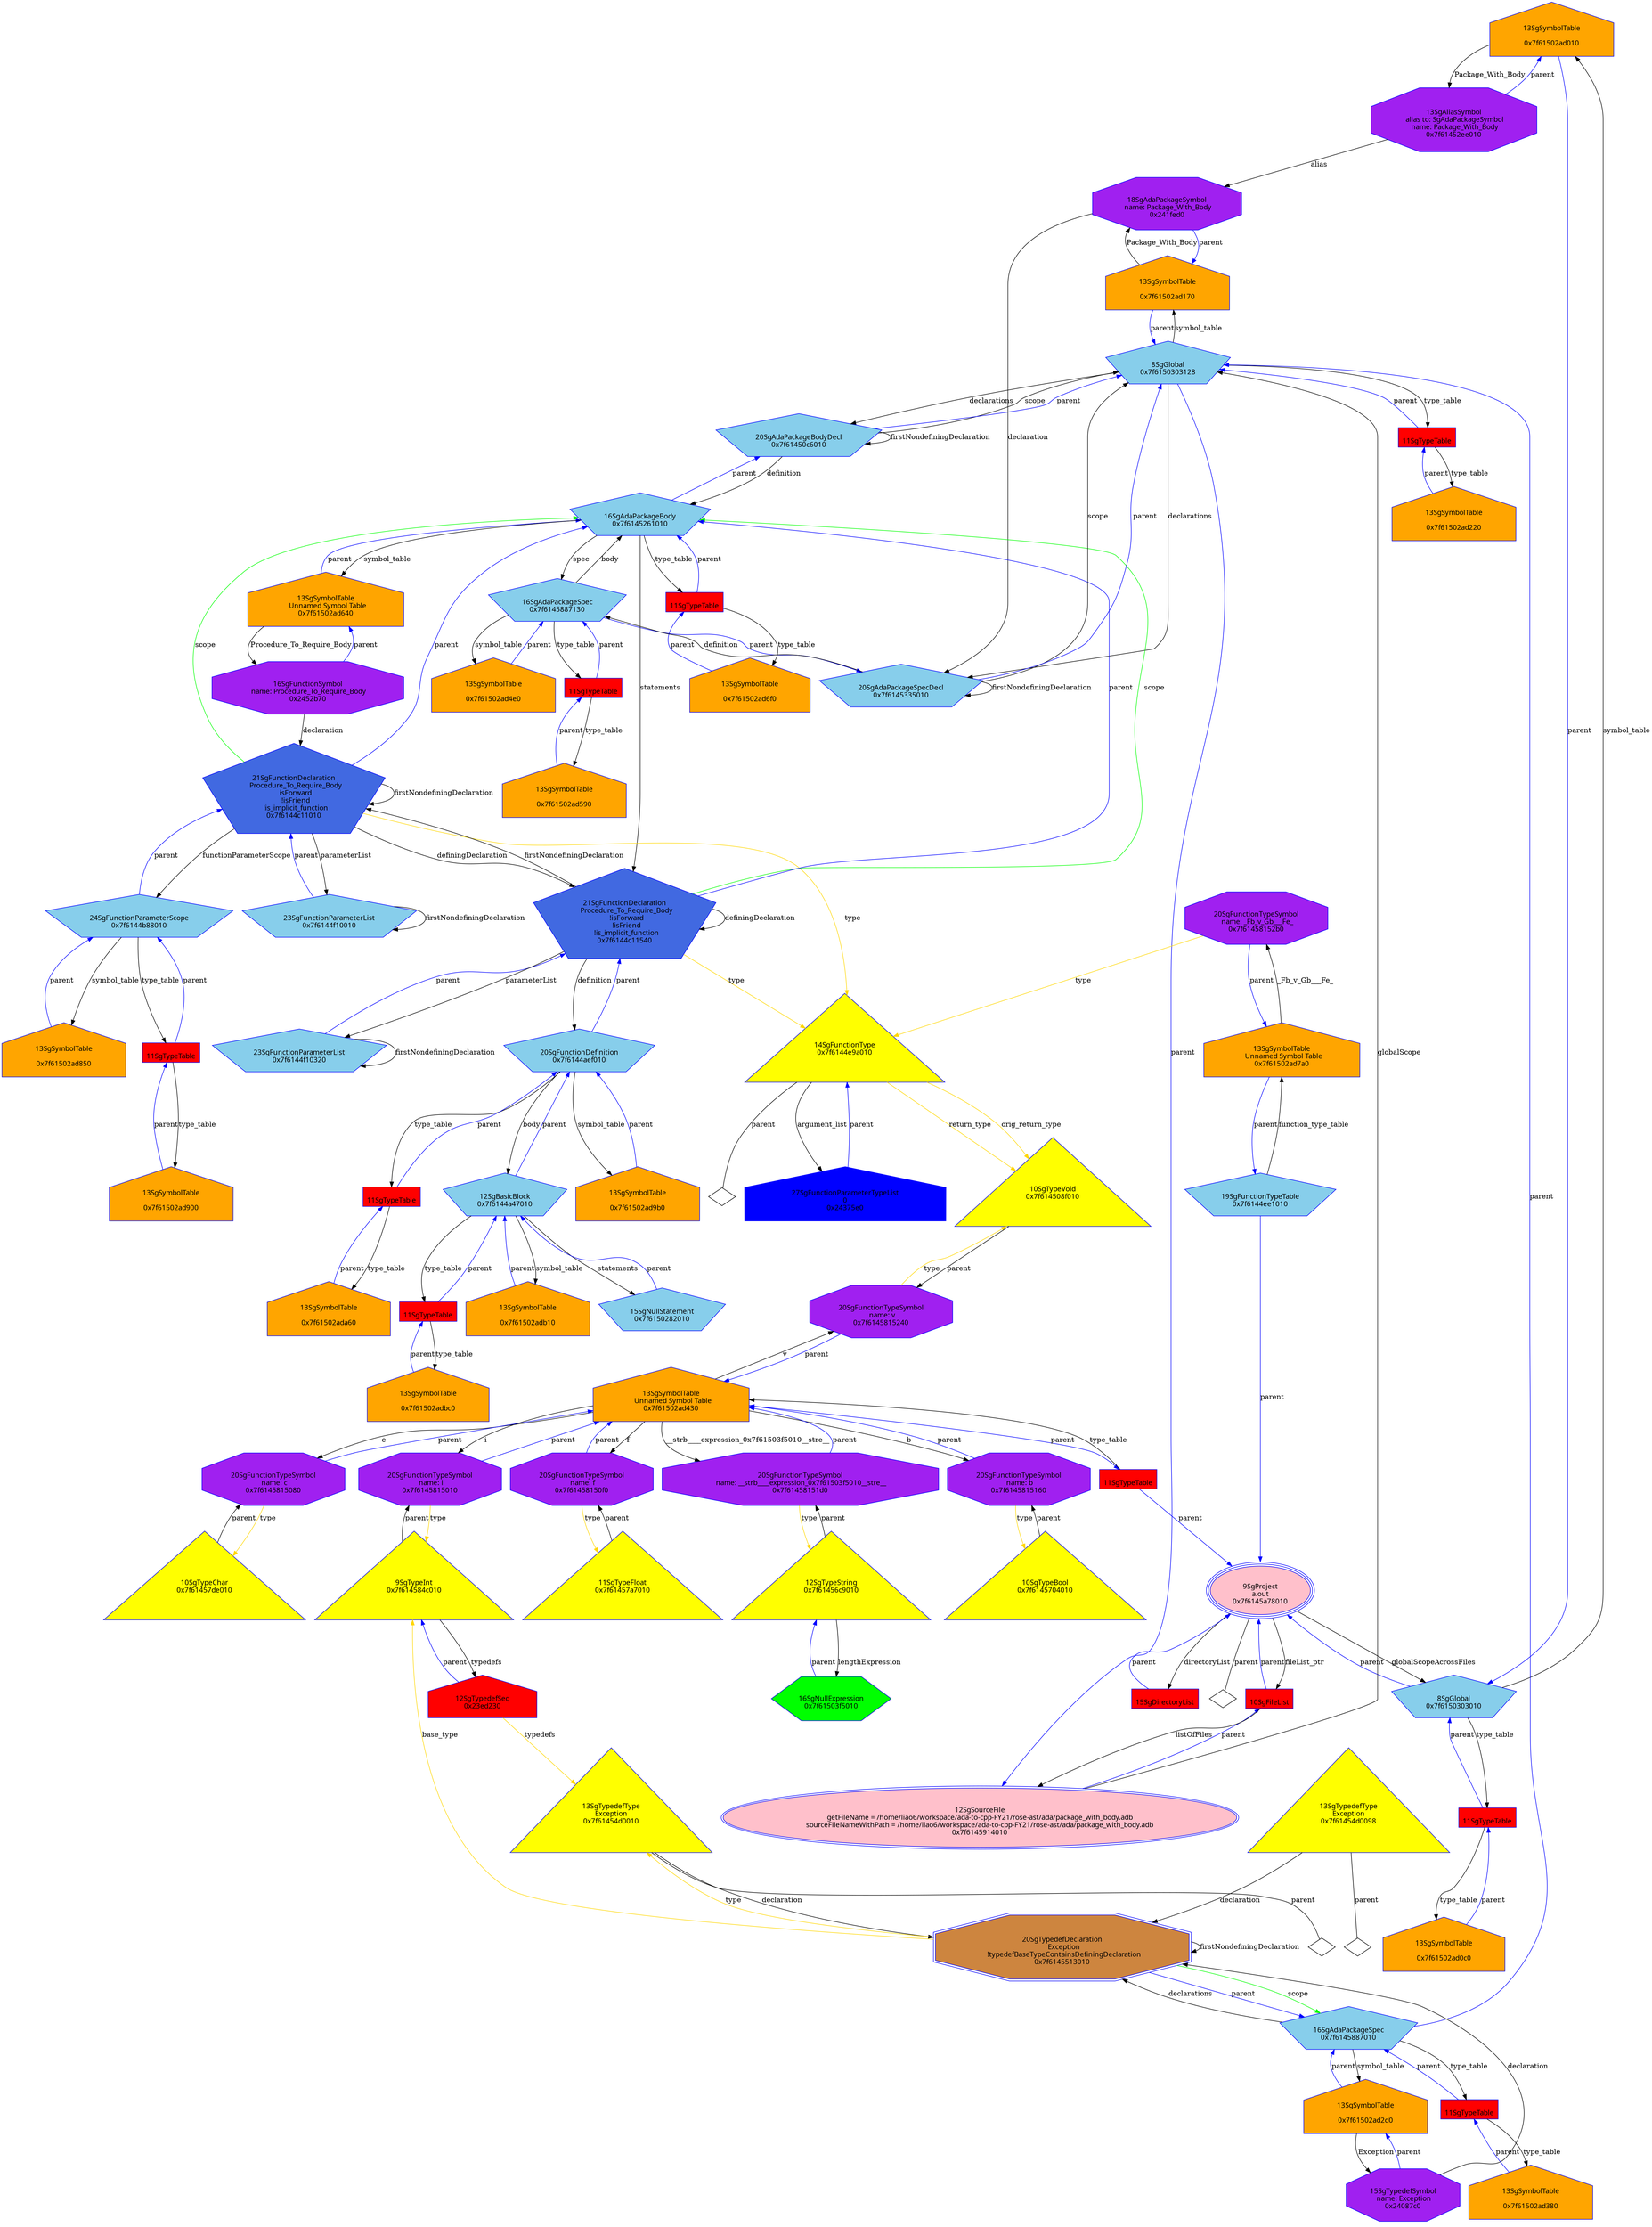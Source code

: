 digraph "Gpackage_with_body.adb.dot" {
"0x7f61502ad010"[label="\n13SgSymbolTable\n  \n  0x7f61502ad010  " shape=house,regular=0,URL="\N",tooltip="more info at \N",sides=5,peripheries=1,color="blue",fillcolor=orange,fontname="7x13bold",fontcolor=black,style=filled];
"0x7f61502ad010" -> "0x7f61452ee010"[label="Package_With_Body" dir=forward ];
"0x7f61502ad010" -> "0x7f6150303010"[label="parent" color="blue" dir=forward ];
"0x7f61502ad0c0"[label="\n13SgSymbolTable\n  \n  0x7f61502ad0c0  " shape=house,regular=0,URL="\N",tooltip="more info at \N",sides=5,peripheries=1,color="blue",fillcolor=orange,fontname="7x13bold",fontcolor=black,style=filled];
"0x7f61502ad0c0" -> "0x234aa00"[label="parent" color="blue" dir=forward ];
"0x7f61502ad170"[label="\n13SgSymbolTable\n  \n  0x7f61502ad170  " shape=house,regular=0,URL="\N",tooltip="more info at \N",sides=5,peripheries=1,color="blue",fillcolor=orange,fontname="7x13bold",fontcolor=black,style=filled];
"0x7f61502ad170" -> "0x241fed0"[label="Package_With_Body" dir=forward ];
"0x7f61502ad170" -> "0x7f6150303128"[label="parent" color="blue" dir=forward ];
"0x7f61502ad220"[label="\n13SgSymbolTable\n  \n  0x7f61502ad220  " shape=house,regular=0,URL="\N",tooltip="more info at \N",sides=5,peripheries=1,color="blue",fillcolor=orange,fontname="7x13bold",fontcolor=black,style=filled];
"0x7f61502ad220" -> "0x234aa28"[label="parent" color="blue" dir=forward ];
"0x7f61502ad2d0"[label="\n13SgSymbolTable\n  \n  0x7f61502ad2d0  " shape=house,regular=0,URL="\N",tooltip="more info at \N",sides=5,peripheries=1,color="blue",fillcolor=orange,fontname="7x13bold",fontcolor=black,style=filled];
"0x7f61502ad2d0" -> "0x24087c0"[label="Exception" dir=forward ];
"0x7f61502ad2d0" -> "0x7f6145887010"[label="parent" color="blue" dir=forward ];
"0x7f61502ad380"[label="\n13SgSymbolTable\n  \n  0x7f61502ad380  " shape=house,regular=0,URL="\N",tooltip="more info at \N",sides=5,peripheries=1,color="blue",fillcolor=orange,fontname="7x13bold",fontcolor=black,style=filled];
"0x7f61502ad380" -> "0x234aa50"[label="parent" color="blue" dir=forward ];
"0x7f61502ad430"[label="\n13SgSymbolTable\n  Unnamed Symbol Table\n  0x7f61502ad430  " shape=house,regular=0,URL="\N",tooltip="more info at \N",sides=5,peripheries=1,color="blue",fillcolor=orange,fontname="7x13bold",fontcolor=black,style=filled];
"0x7f61502ad430" -> "0x7f6145815240"[label="v" dir=forward ];
"0x7f61502ad430" -> "0x7f61458151d0"[label="__strb____expression_0x7f61503f5010__stre__" dir=forward ];
"0x7f61502ad430" -> "0x7f6145815160"[label="b" dir=forward ];
"0x7f61502ad430" -> "0x7f61458150f0"[label="f" dir=forward ];
"0x7f61502ad430" -> "0x7f6145815080"[label="c" dir=forward ];
"0x7f61502ad430" -> "0x7f6145815010"[label="i" dir=forward ];
"0x7f61502ad430" -> "0x234aa78"[label="parent" color="blue" dir=forward ];
"0x7f61502ad4e0"[label="\n13SgSymbolTable\n  \n  0x7f61502ad4e0  " shape=house,regular=0,URL="\N",tooltip="more info at \N",sides=5,peripheries=1,color="blue",fillcolor=orange,fontname="7x13bold",fontcolor=black,style=filled];
"0x7f61502ad4e0" -> "0x7f6145887130"[label="parent" color="blue" dir=forward ];
"0x7f61502ad590"[label="\n13SgSymbolTable\n  \n  0x7f61502ad590  " shape=house,regular=0,URL="\N",tooltip="more info at \N",sides=5,peripheries=1,color="blue",fillcolor=orange,fontname="7x13bold",fontcolor=black,style=filled];
"0x7f61502ad590" -> "0x234aaa0"[label="parent" color="blue" dir=forward ];
"0x7f61502ad640"[label="\n13SgSymbolTable\n  Unnamed Symbol Table\n  0x7f61502ad640  " shape=house,regular=0,URL="\N",tooltip="more info at \N",sides=5,peripheries=1,color="blue",fillcolor=orange,fontname="7x13bold",fontcolor=black,style=filled];
"0x7f61502ad640" -> "0x2452b70"[label="Procedure_To_Require_Body" dir=forward ];
"0x7f61502ad640" -> "0x7f6145261010"[label="parent" color="blue" dir=forward ];
"0x7f61502ad6f0"[label="\n13SgSymbolTable\n  \n  0x7f61502ad6f0  " shape=house,regular=0,URL="\N",tooltip="more info at \N",sides=5,peripheries=1,color="blue",fillcolor=orange,fontname="7x13bold",fontcolor=black,style=filled];
"0x7f61502ad6f0" -> "0x234aac8"[label="parent" color="blue" dir=forward ];
"0x7f61502ad7a0"[label="\n13SgSymbolTable\n  Unnamed Symbol Table\n  0x7f61502ad7a0  " shape=house,regular=0,URL="\N",tooltip="more info at \N",sides=5,peripheries=1,color="blue",fillcolor=orange,fontname="7x13bold",fontcolor=black,style=filled];
"0x7f61502ad7a0" -> "0x7f61458152b0"[label="_Fb_v_Gb___Fe_" dir=forward ];
"0x7f61502ad7a0" -> "0x7f6144ee1010"[label="parent" color="blue" dir=forward ];
"0x7f61502ad850"[label="\n13SgSymbolTable\n  \n  0x7f61502ad850  " shape=house,regular=0,URL="\N",tooltip="more info at \N",sides=5,peripheries=1,color="blue",fillcolor=orange,fontname="7x13bold",fontcolor=black,style=filled];
"0x7f61502ad850" -> "0x7f6144b88010"[label="parent" color="blue" dir=forward ];
"0x7f61502ad900"[label="\n13SgSymbolTable\n  \n  0x7f61502ad900  " shape=house,regular=0,URL="\N",tooltip="more info at \N",sides=5,peripheries=1,color="blue",fillcolor=orange,fontname="7x13bold",fontcolor=black,style=filled];
"0x7f61502ad900" -> "0x234aaf0"[label="parent" color="blue" dir=forward ];
"0x7f61502ad9b0"[label="\n13SgSymbolTable\n  \n  0x7f61502ad9b0  " shape=house,regular=0,URL="\N",tooltip="more info at \N",sides=5,peripheries=1,color="blue",fillcolor=orange,fontname="7x13bold",fontcolor=black,style=filled];
"0x7f61502ad9b0" -> "0x7f6144aef010"[label="parent" color="blue" dir=forward ];
"0x7f61502ada60"[label="\n13SgSymbolTable\n  \n  0x7f61502ada60  " shape=house,regular=0,URL="\N",tooltip="more info at \N",sides=5,peripheries=1,color="blue",fillcolor=orange,fontname="7x13bold",fontcolor=black,style=filled];
"0x7f61502ada60" -> "0x234ab18"[label="parent" color="blue" dir=forward ];
"0x7f61502adb10"[label="\n13SgSymbolTable\n  \n  0x7f61502adb10  " shape=house,regular=0,URL="\N",tooltip="more info at \N",sides=5,peripheries=1,color="blue",fillcolor=orange,fontname="7x13bold",fontcolor=black,style=filled];
"0x7f61502adb10" -> "0x7f6144a47010"[label="parent" color="blue" dir=forward ];
"0x7f61502adbc0"[label="\n13SgSymbolTable\n  \n  0x7f61502adbc0  " shape=house,regular=0,URL="\N",tooltip="more info at \N",sides=5,peripheries=1,color="blue",fillcolor=orange,fontname="7x13bold",fontcolor=black,style=filled];
"0x7f61502adbc0" -> "0x234ab40"[label="parent" color="blue" dir=forward ];
"0x7f6145914010"[label="\n12SgSourceFile\n  getFileName = /home/liao6/workspace/ada-to-cpp-FY21/rose-ast/ada/package_with_body.adb  \n  sourceFileNameWithPath = /home/liao6/workspace/ada-to-cpp-FY21/rose-ast/ada/package_with_body.adb  \n  0x7f6145914010  " shape=ellipse,regular=0,URL="\N",tooltip="more info at \N",sides=5,peripheries=2,color="blue",fillcolor=pink,fontname="7x13bold",fontcolor=black,style=filled];
"0x7f6145914010" -> "0x7f6150303128"[label="globalScope" dir=forward ];
"0x7f6145914010" -> "0x230ff80"[label="parent" color="blue" dir=forward ];
"0x230ff80"[label="\n10SgFileList" shape=polygon,regular=0,URL="\N",tooltip="more info at \N",sides=4,peripheries=1,color="blue",fillcolor=red,fontname="7x13bold",fontcolor=black,style=filled];
"0x230ff80" -> "0x7f6145914010"[label="listOfFiles" dir=forward ];
"0x230ff80" -> "0x7f6145a78010"[label="parent" color="blue" dir=forward ];
"0x232f390"[label="\n15SgDirectoryList" shape=polygon,regular=0,URL="\N",tooltip="more info at \N",sides=4,peripheries=1,color="blue",fillcolor=red,fontname="7x13bold",fontcolor=black,style=filled];
"0x232f390" -> "0x7f6145a78010"[label="parent" color="blue" dir=forward ];
"0x7f6145a78010"[label="\n9SgProject\n  a.out  \n  0x7f6145a78010  " shape=ellipse,regular=0,URL="\N",tooltip="more info at \N",sides=5,peripheries=3,color="blue",fillcolor=pink,fontname="7x13bold",fontcolor=black,style=filled];
"0x7f6145a78010" -> "0x230ff80"[label="fileList_ptr" dir=forward ];
"0x7f6145a78010" -> "0x232f390"[label="directoryList" dir=forward ];
"0x7f6145a78010" -> "0x7f6150303010"[label="globalScopeAcrossFiles" dir=forward ];
"0x7f6145a78010" -> "0x7f6145a78010__parent__null"[label="parent" dir=none ];
"0x7f6145a78010__parent__null"[label="" shape=diamond ];
"0x23ed230"[label="\n12SgTypedefSeq\n  0x23ed230  " shape=house,regular=0,URL="\N",tooltip="more info at \N",sides=5,peripheries=1,color="blue",fillcolor=red,fontname="7x13bold",fontcolor=black,style=filled];
"0x23ed230" -> "0x7f61454d0010"[label="typedefs" color="gold1" dir=forward ];
"0x23ed230" -> "0x7f614584c010"[label="parent" color="blue" dir=forward ];
"0x24375e0"[label="\n27SgFunctionParameterTypeList\n  0  \n  0x24375e0  " shape=house,regular=0,URL="\N",tooltip="more info at \N",sides=5,peripheries=1,color="blue",fillcolor=blue,fontname="7x13bold",fontcolor=black,style=filled];
"0x24375e0" -> "0x7f6144e9a010"[label="parent" color="blue" dir=forward ];
"0x234aa00"[label="\n11SgTypeTable" shape=polygon,regular=0,URL="\N",tooltip="more info at \N",sides=4,peripheries=1,color="blue",fillcolor=red,fontname="7x13bold",fontcolor=black,style=filled];
"0x234aa00" -> "0x7f61502ad0c0"[label="type_table" dir=forward ];
"0x234aa00" -> "0x7f6150303010"[label="parent" color="blue" dir=forward ];
"0x234aa28"[label="\n11SgTypeTable" shape=polygon,regular=0,URL="\N",tooltip="more info at \N",sides=4,peripheries=1,color="blue",fillcolor=red,fontname="7x13bold",fontcolor=black,style=filled];
"0x234aa28" -> "0x7f61502ad220"[label="type_table" dir=forward ];
"0x234aa28" -> "0x7f6150303128"[label="parent" color="blue" dir=forward ];
"0x234aa50"[label="\n11SgTypeTable" shape=polygon,regular=0,URL="\N",tooltip="more info at \N",sides=4,peripheries=1,color="blue",fillcolor=red,fontname="7x13bold",fontcolor=black,style=filled];
"0x234aa50" -> "0x7f61502ad380"[label="type_table" dir=forward ];
"0x234aa50" -> "0x7f6145887010"[label="parent" color="blue" dir=forward ];
"0x234aa78"[label="\n11SgTypeTable" shape=polygon,regular=0,URL="\N",tooltip="more info at \N",sides=4,peripheries=1,color="blue",fillcolor=red,fontname="7x13bold",fontcolor=black,style=filled];
"0x234aa78" -> "0x7f61502ad430"[label="type_table" dir=forward ];
"0x234aa78" -> "0x7f6145a78010"[label="parent" color="blue" dir=forward ];
"0x234aaa0"[label="\n11SgTypeTable" shape=polygon,regular=0,URL="\N",tooltip="more info at \N",sides=4,peripheries=1,color="blue",fillcolor=red,fontname="7x13bold",fontcolor=black,style=filled];
"0x234aaa0" -> "0x7f61502ad590"[label="type_table" dir=forward ];
"0x234aaa0" -> "0x7f6145887130"[label="parent" color="blue" dir=forward ];
"0x234aac8"[label="\n11SgTypeTable" shape=polygon,regular=0,URL="\N",tooltip="more info at \N",sides=4,peripheries=1,color="blue",fillcolor=red,fontname="7x13bold",fontcolor=black,style=filled];
"0x234aac8" -> "0x7f61502ad6f0"[label="type_table" dir=forward ];
"0x234aac8" -> "0x7f6145261010"[label="parent" color="blue" dir=forward ];
"0x234aaf0"[label="\n11SgTypeTable" shape=polygon,regular=0,URL="\N",tooltip="more info at \N",sides=4,peripheries=1,color="blue",fillcolor=red,fontname="7x13bold",fontcolor=black,style=filled];
"0x234aaf0" -> "0x7f61502ad900"[label="type_table" dir=forward ];
"0x234aaf0" -> "0x7f6144b88010"[label="parent" color="blue" dir=forward ];
"0x234ab18"[label="\n11SgTypeTable" shape=polygon,regular=0,URL="\N",tooltip="more info at \N",sides=4,peripheries=1,color="blue",fillcolor=red,fontname="7x13bold",fontcolor=black,style=filled];
"0x234ab18" -> "0x7f61502ada60"[label="type_table" dir=forward ];
"0x234ab18" -> "0x7f6144aef010"[label="parent" color="blue" dir=forward ];
"0x234ab40"[label="\n11SgTypeTable" shape=polygon,regular=0,URL="\N",tooltip="more info at \N",sides=4,peripheries=1,color="blue",fillcolor=red,fontname="7x13bold",fontcolor=black,style=filled];
"0x234ab40" -> "0x7f61502adbc0"[label="type_table" dir=forward ];
"0x234ab40" -> "0x7f6144a47010"[label="parent" color="blue" dir=forward ];
"0x7f61457de010"[label="\n10SgTypeChar\n  0x7f61457de010  \n   \n   " shape=polygon,regular=0,URL="\N",tooltip="more info at \N",sides=3,peripheries=1,color="blue",fillcolor=yellow,fontname="7x13bold",fontcolor=black,style=filled];
"0x7f61457de010" -> "0x7f6145815080"[label="parent" dir=forward ];
"0x7f614584c010"[label="\n9SgTypeInt\n  0x7f614584c010  \n   \n   " shape=polygon,regular=0,URL="\N",tooltip="more info at \N",sides=3,peripheries=1,color="blue",fillcolor=yellow,fontname="7x13bold",fontcolor=black,style=filled];
"0x7f614584c010" -> "0x23ed230"[label="typedefs" dir=forward ];
"0x7f614584c010" -> "0x7f6145815010"[label="parent" dir=forward ];
"0x7f614508f010"[label="\n10SgTypeVoid\n  0x7f614508f010  \n   \n   " shape=polygon,regular=0,URL="\N",tooltip="more info at \N",sides=3,peripheries=1,color="blue",fillcolor=yellow,fontname="7x13bold",fontcolor=black,style=filled];
"0x7f614508f010" -> "0x7f6145815240"[label="parent" dir=forward ];
"0x7f61457a7010"[label="\n11SgTypeFloat\n  0x7f61457a7010  \n   \n   " shape=polygon,regular=0,URL="\N",tooltip="more info at \N",sides=3,peripheries=1,color="blue",fillcolor=yellow,fontname="7x13bold",fontcolor=black,style=filled];
"0x7f61457a7010" -> "0x7f61458150f0"[label="parent" dir=forward ];
"0x7f61456c9010"[label="\n12SgTypeString\n  0x7f61456c9010  \n   \n   " shape=polygon,regular=0,URL="\N",tooltip="more info at \N",sides=3,peripheries=1,color="blue",fillcolor=yellow,fontname="7x13bold",fontcolor=black,style=filled];
"0x7f61456c9010" -> "0x7f61503f5010"[label="lengthExpression" dir=forward ];
"0x7f61456c9010" -> "0x7f61458151d0"[label="parent" dir=forward ];
"0x7f6145704010"[label="\n10SgTypeBool\n  0x7f6145704010  \n   \n   " shape=polygon,regular=0,URL="\N",tooltip="more info at \N",sides=3,peripheries=1,color="blue",fillcolor=yellow,fontname="7x13bold",fontcolor=black,style=filled];
"0x7f6145704010" -> "0x7f6145815160"[label="parent" dir=forward ];
"0x7f61454d0010"[label="\n13SgTypedefType\nException\n  0x7f61454d0010  \n   \n   " shape=polygon,regular=0,URL="\N",tooltip="more info at \N",sides=3,peripheries=1,color="blue",fillcolor=yellow,fontname="7x13bold",fontcolor=black,style=filled];
"0x7f61454d0010" -> "0x7f6145513010"[label="declaration" dir=forward ];
"0x7f61454d0010" -> "0x7f61454d0010__parent__null"[label="parent" dir=none ];
"0x7f61454d0010__parent__null"[label="" shape=diamond ];
"0x7f61454d0098"[label="\n13SgTypedefType\nException\n  0x7f61454d0098  \n   \n   " shape=polygon,regular=0,URL="\N",tooltip="more info at \N",sides=3,peripheries=1,color="blue",fillcolor=yellow,fontname="7x13bold",fontcolor=black,style=filled];
"0x7f61454d0098" -> "0x7f6145513010"[label="declaration" dir=forward ];
"0x7f61454d0098" -> "0x7f61454d0098__parent__null"[label="parent" dir=none ];
"0x7f61454d0098__parent__null"[label="" shape=diamond ];
"0x7f6144e9a010"[label="\n14SgFunctionType\n  0x7f6144e9a010  \n   \n   " shape=polygon,regular=0,URL="\N",tooltip="more info at \N",sides=3,peripheries=1,color="blue",fillcolor=yellow,fontname="7x13bold",fontcolor=black,style=filled];
"0x7f6144e9a010" -> "0x7f614508f010"[label="return_type" color="gold1" dir=forward ];
"0x7f6144e9a010" -> "0x7f614508f010"[label="orig_return_type" color="gold1" dir=forward ];
"0x7f6144e9a010" -> "0x24375e0"[label="argument_list" dir=forward ];
"0x7f6144e9a010" -> "0x7f6144e9a010__parent__null"[label="parent" dir=none ];
"0x7f6144e9a010__parent__null"[label="" shape=diamond ];
"0x7f6144f10010"[label="\n23SgFunctionParameterList\n  0x7f6144f10010  " shape=polygon,regular=0,URL="\N",tooltip="more info at \N",sides=5,peripheries=1,color="blue",fillcolor=skyblue,fontname="7x13bold",fontcolor=black,style=filled];
"0x7f6144f10010" -> "0x7f6144f10010"[label="firstNondefiningDeclaration" dir=forward ];
"0x7f6144f10010" -> "0x7f6144c11010"[label="parent" color="blue" dir=forward ];
"0x7f6144f10320"[label="\n23SgFunctionParameterList\n  0x7f6144f10320  " shape=polygon,regular=0,URL="\N",tooltip="more info at \N",sides=5,peripheries=1,color="blue",fillcolor=skyblue,fontname="7x13bold",fontcolor=black,style=filled];
"0x7f6144f10320" -> "0x7f6144f10320"[label="firstNondefiningDeclaration" dir=forward ];
"0x7f6144f10320" -> "0x7f6144c11540"[label="parent" color="blue" dir=forward ];
"0x7f6144a47010"[label="\n12SgBasicBlock\n  0x7f6144a47010  " shape=polygon,regular=0,URL="\N",tooltip="more info at \N",sides=5,peripheries=1,color="blue",fillcolor=skyblue,fontname="7x13bold",fontcolor=black,style=filled];
"0x7f6144a47010" -> "0x7f6150282010"[label="statements" dir=forward ];
"0x7f6144a47010" -> "0x7f61502adb10"[label="symbol_table" dir=forward ];
"0x7f6144a47010" -> "0x234ab40"[label="type_table" dir=forward ];
"0x7f6144a47010" -> "0x7f6144aef010"[label="parent" color="blue" dir=forward ];
"0x7f6150303010"[label="\n8SgGlobal\n  0x7f6150303010  " shape=polygon,regular=0,URL="\N",tooltip="more info at \N",sides=5,peripheries=1,color="blue",fillcolor=skyblue,fontname="7x13bold",fontcolor=black,style=filled];
"0x7f6150303010" -> "0x7f61502ad010"[label="symbol_table" dir=forward ];
"0x7f6150303010" -> "0x234aa00"[label="type_table" dir=forward ];
"0x7f6150303010" -> "0x7f6145a78010"[label="parent" color="blue" dir=forward ];
"0x7f6150303128"[label="\n8SgGlobal\n  0x7f6150303128  " shape=polygon,regular=0,URL="\N",tooltip="more info at \N",sides=5,peripheries=1,color="blue",fillcolor=skyblue,fontname="7x13bold",fontcolor=black,style=filled];
"0x7f6150303128" -> "0x7f6145335010"[label="declarations" dir=forward ];
"0x7f6150303128" -> "0x7f61450c6010"[label="declarations" dir=forward ];
"0x7f6150303128" -> "0x7f61502ad170"[label="symbol_table" dir=forward ];
"0x7f6150303128" -> "0x234aa28"[label="type_table" dir=forward ];
"0x7f6150303128" -> "0x7f6145914010"[label="parent" color="blue" dir=forward ];
"0x7f6144b88010"[label="\n24SgFunctionParameterScope\n  0x7f6144b88010  " shape=polygon,regular=0,URL="\N",tooltip="more info at \N",sides=5,peripheries=1,color="blue",fillcolor=skyblue,fontname="7x13bold",fontcolor=black,style=filled];
"0x7f6144b88010" -> "0x7f61502ad850"[label="symbol_table" dir=forward ];
"0x7f6144b88010" -> "0x234aaf0"[label="type_table" dir=forward ];
"0x7f6144b88010" -> "0x7f6144c11010"[label="parent" color="blue" dir=forward ];
"0x7f6144ee1010"[label="\n19SgFunctionTypeTable\n  0x7f6144ee1010  " shape=polygon,regular=0,URL="\N",tooltip="more info at \N",sides=5,peripheries=1,color="blue",fillcolor=skyblue,fontname="7x13bold",fontcolor=black,style=filled];
"0x7f6144ee1010" -> "0x7f61502ad7a0"[label="function_type_table" dir=forward ];
"0x7f6144ee1010" -> "0x7f6145a78010"[label="parent" color="blue" dir=forward ];
"0x7f6145513010"[label="\n20SgTypedefDeclaration\n  Exception\n  !typedefBaseTypeContainsDefiningDeclaration\n  0x7f6145513010  " shape=polygon,regular=0,URL="\N",tooltip="more info at \N",sides=8,peripheries=2,color="blue",fillcolor=peru,fontname="7x13bold",fontcolor=black,style=filled];
"0x7f6145513010" -> "0x7f614584c010"[label="base_type" color="gold1" dir=forward ];
"0x7f6145513010" -> "0x7f61454d0010"[label="type" color="gold1" dir=forward ];
"0x7f6145513010" -> "0x7f6145887010"[label="scope" color="green" dir=forward ];
"0x7f6145513010" -> "0x7f6145513010"[label="firstNondefiningDeclaration" dir=forward ];
"0x7f6145513010" -> "0x7f6145887010"[label="parent" color="blue" dir=forward ];
"0x7f6150282010"[label="\n15SgNullStatement\n  0x7f6150282010  " shape=polygon,regular=0,URL="\N",tooltip="more info at \N",sides=5,peripheries=1,color="blue",fillcolor=skyblue,fontname="7x13bold",fontcolor=black,style=filled];
"0x7f6150282010" -> "0x7f6144a47010"[label="parent" color="blue" dir=forward ];
"0x7f6144aef010"[label="\n20SgFunctionDefinition\n  0x7f6144aef010  " shape=polygon,regular=0,URL="\N",tooltip="more info at \N",sides=5,peripheries=1,color="blue",fillcolor=skyblue,fontname="7x13bold",fontcolor=black,style=filled];
"0x7f6144aef010" -> "0x7f6144a47010"[label="body" dir=forward ];
"0x7f6144aef010" -> "0x7f61502ad9b0"[label="symbol_table" dir=forward ];
"0x7f6144aef010" -> "0x234ab18"[label="type_table" dir=forward ];
"0x7f6144aef010" -> "0x7f6144c11540"[label="parent" color="blue" dir=forward ];
"0x7f6145261010"[label="\n16SgAdaPackageBody\n  0x7f6145261010  " shape=polygon,regular=0,URL="\N",tooltip="more info at \N",sides=5,peripheries=1,color="blue",fillcolor=skyblue,fontname="7x13bold",fontcolor=black,style=filled];
"0x7f6145261010" -> "0x7f6145887130"[label="spec" dir=forward ];
"0x7f6145261010" -> "0x7f6144c11540"[label="statements" dir=forward ];
"0x7f6145261010" -> "0x7f61502ad640"[label="symbol_table" dir=forward ];
"0x7f6145261010" -> "0x234aac8"[label="type_table" dir=forward ];
"0x7f6145261010" -> "0x7f61450c6010"[label="parent" color="blue" dir=forward ];
"0x7f6145887010"[label="\n16SgAdaPackageSpec\n  0x7f6145887010  " shape=polygon,regular=0,URL="\N",tooltip="more info at \N",sides=5,peripheries=1,color="blue",fillcolor=skyblue,fontname="7x13bold",fontcolor=black,style=filled];
"0x7f6145887010" -> "0x7f6145513010"[label="declarations" dir=forward ];
"0x7f6145887010" -> "0x7f61502ad2d0"[label="symbol_table" dir=forward ];
"0x7f6145887010" -> "0x234aa50"[label="type_table" dir=forward ];
"0x7f6145887010" -> "0x7f6150303128"[label="parent" color="blue" dir=forward ];
"0x7f6145887130"[label="\n16SgAdaPackageSpec\n  0x7f6145887130  " shape=polygon,regular=0,URL="\N",tooltip="more info at \N",sides=5,peripheries=1,color="blue",fillcolor=skyblue,fontname="7x13bold",fontcolor=black,style=filled];
"0x7f6145887130" -> "0x7f6145261010"[label="body" dir=forward ];
"0x7f6145887130" -> "0x7f61502ad4e0"[label="symbol_table" dir=forward ];
"0x7f6145887130" -> "0x234aaa0"[label="type_table" dir=forward ];
"0x7f6145887130" -> "0x7f6145335010"[label="parent" color="blue" dir=forward ];
"0x7f6144c11010"[label="\n21SgFunctionDeclaration\n  Procedure_To_Require_Body\n  isForward\n  !isFriend\n  !is_implicit_function\n  0x7f6144c11010  " shape=polygon,regular=0,URL="\N",tooltip="more info at \N",sides=5,peripheries=1,color="blue",fillcolor=royalblue,fontname="7x13bold",fontcolor=black,style=filled];
"0x7f6144c11010" -> "0x7f6144f10010"[label="parameterList" dir=forward ];
"0x7f6144c11010" -> "0x7f6144e9a010"[label="type" color="gold1" dir=forward ];
"0x7f6144c11010" -> "0x7f6145261010"[label="scope" color="green" dir=forward ];
"0x7f6144c11010" -> "0x7f6144b88010"[label="functionParameterScope" dir=forward ];
"0x7f6144c11010" -> "0x7f6144c11540"[label="definingDeclaration" dir=forward ];
"0x7f6144c11010" -> "0x7f6144c11010"[label="firstNondefiningDeclaration" dir=forward ];
"0x7f6144c11010" -> "0x7f6145261010"[label="parent" color="blue" dir=forward ];
"0x7f6144c11540"[label="\n21SgFunctionDeclaration\n  Procedure_To_Require_Body\n  !isForward\n  !isFriend\n  !is_implicit_function\n  0x7f6144c11540  " shape=polygon,regular=0,URL="\N",tooltip="more info at \N",sides=5,peripheries=1,color="blue",fillcolor=royalblue,fontname="7x13bold",fontcolor=black,style=filled];
"0x7f6144c11540" -> "0x7f6144f10320"[label="parameterList" dir=forward ];
"0x7f6144c11540" -> "0x7f6144e9a010"[label="type" color="gold1" dir=forward ];
"0x7f6144c11540" -> "0x7f6144aef010"[label="definition" dir=forward ];
"0x7f6144c11540" -> "0x7f6145261010"[label="scope" color="green" dir=forward ];
"0x7f6144c11540" -> "0x7f6144c11540"[label="definingDeclaration" dir=forward ];
"0x7f6144c11540" -> "0x7f6144c11010"[label="firstNondefiningDeclaration" dir=forward ];
"0x7f6144c11540" -> "0x7f6145261010"[label="parent" color="blue" dir=forward ];
"0x7f6145335010"[label="\n20SgAdaPackageSpecDecl\n  0x7f6145335010  " shape=polygon,regular=0,URL="\N",tooltip="more info at \N",sides=5,peripheries=1,color="blue",fillcolor=skyblue,fontname="7x13bold",fontcolor=black,style=filled];
"0x7f6145335010" -> "0x7f6145887130"[label="definition" dir=forward ];
"0x7f6145335010" -> "0x7f6150303128"[label="scope" dir=forward ];
"0x7f6145335010" -> "0x7f6145335010"[label="firstNondefiningDeclaration" dir=forward ];
"0x7f6145335010" -> "0x7f6150303128"[label="parent" color="blue" dir=forward ];
"0x7f61450c6010"[label="\n20SgAdaPackageBodyDecl\n  0x7f61450c6010  " shape=polygon,regular=0,URL="\N",tooltip="more info at \N",sides=5,peripheries=1,color="blue",fillcolor=skyblue,fontname="7x13bold",fontcolor=black,style=filled];
"0x7f61450c6010" -> "0x7f6145261010"[label="definition" dir=forward ];
"0x7f61450c6010" -> "0x7f6150303128"[label="scope" dir=forward ];
"0x7f61450c6010" -> "0x7f61450c6010"[label="firstNondefiningDeclaration" dir=forward ];
"0x7f61450c6010" -> "0x7f6150303128"[label="parent" color="blue" dir=forward ];
"0x7f61503f5010"[label="\n16SgNullExpression\n  0x7f61503f5010  " shape=polygon,regular=0,URL="\N",tooltip="more info at \N",sides=6,peripheries=1,color="blue",fillcolor=green,fontname="7x13bold",fontcolor=black,style=filled];
"0x7f61503f5010" -> "0x7f61456c9010"[label="parent" color="blue" dir=forward ];
"0x7f6145815010"[label="\n20SgFunctionTypeSymbol\n name: i\n  0x7f6145815010  " shape=polygon,regular=0,URL="\N",tooltip="more info at \N",sides=8,peripheries=1,color="blue",fillcolor=purple,fontname="7x13bold",fontcolor=black,style=filled];
"0x7f6145815010" -> "0x7f614584c010"[label="type" color="gold1" dir=forward ];
"0x7f6145815010" -> "0x7f61502ad430"[label="parent" color="blue" dir=forward ];
"0x7f6145815080"[label="\n20SgFunctionTypeSymbol\n name: c\n  0x7f6145815080  " shape=polygon,regular=0,URL="\N",tooltip="more info at \N",sides=8,peripheries=1,color="blue",fillcolor=purple,fontname="7x13bold",fontcolor=black,style=filled];
"0x7f6145815080" -> "0x7f61457de010"[label="type" color="gold1" dir=forward ];
"0x7f6145815080" -> "0x7f61502ad430"[label="parent" color="blue" dir=forward ];
"0x7f61458150f0"[label="\n20SgFunctionTypeSymbol\n name: f\n  0x7f61458150f0  " shape=polygon,regular=0,URL="\N",tooltip="more info at \N",sides=8,peripheries=1,color="blue",fillcolor=purple,fontname="7x13bold",fontcolor=black,style=filled];
"0x7f61458150f0" -> "0x7f61457a7010"[label="type" color="gold1" dir=forward ];
"0x7f61458150f0" -> "0x7f61502ad430"[label="parent" color="blue" dir=forward ];
"0x7f6145815160"[label="\n20SgFunctionTypeSymbol\n name: b\n  0x7f6145815160  " shape=polygon,regular=0,URL="\N",tooltip="more info at \N",sides=8,peripheries=1,color="blue",fillcolor=purple,fontname="7x13bold",fontcolor=black,style=filled];
"0x7f6145815160" -> "0x7f6145704010"[label="type" color="gold1" dir=forward ];
"0x7f6145815160" -> "0x7f61502ad430"[label="parent" color="blue" dir=forward ];
"0x7f61458151d0"[label="\n20SgFunctionTypeSymbol\n name: __strb____expression_0x7f61503f5010__stre__\n  0x7f61458151d0  " shape=polygon,regular=0,URL="\N",tooltip="more info at \N",sides=8,peripheries=1,color="blue",fillcolor=purple,fontname="7x13bold",fontcolor=black,style=filled];
"0x7f61458151d0" -> "0x7f61456c9010"[label="type" color="gold1" dir=forward ];
"0x7f61458151d0" -> "0x7f61502ad430"[label="parent" color="blue" dir=forward ];
"0x7f6145815240"[label="\n20SgFunctionTypeSymbol\n name: v\n  0x7f6145815240  " shape=polygon,regular=0,URL="\N",tooltip="more info at \N",sides=8,peripheries=1,color="blue",fillcolor=purple,fontname="7x13bold",fontcolor=black,style=filled];
"0x7f6145815240" -> "0x7f614508f010"[label="type" color="gold1" dir=forward ];
"0x7f6145815240" -> "0x7f61502ad430"[label="parent" color="blue" dir=forward ];
"0x7f61458152b0"[label="\n20SgFunctionTypeSymbol\n name: _Fb_v_Gb___Fe_\n  0x7f61458152b0  " shape=polygon,regular=0,URL="\N",tooltip="more info at \N",sides=8,peripheries=1,color="blue",fillcolor=purple,fontname="7x13bold",fontcolor=black,style=filled];
"0x7f61458152b0" -> "0x7f6144e9a010"[label="type" color="gold1" dir=forward ];
"0x7f61458152b0" -> "0x7f61502ad7a0"[label="parent" color="blue" dir=forward ];
"0x24087c0"[label="\n15SgTypedefSymbol\n name: Exception\n  0x24087c0  " shape=polygon,regular=0,URL="\N",tooltip="more info at \N",sides=8,peripheries=1,color="blue",fillcolor=purple,fontname="7x13bold",fontcolor=black,style=filled];
"0x24087c0" -> "0x7f6145513010"[label="declaration" dir=forward ];
"0x24087c0" -> "0x7f61502ad2d0"[label="parent" color="blue" dir=forward ];
"0x2452b70"[label="\n16SgFunctionSymbol\n name: Procedure_To_Require_Body\n  0x2452b70  " shape=polygon,regular=0,URL="\N",tooltip="more info at \N",sides=8,peripheries=1,color="blue",fillcolor=purple,fontname="7x13bold",fontcolor=black,style=filled];
"0x2452b70" -> "0x7f6144c11010"[label="declaration" dir=forward ];
"0x2452b70" -> "0x7f61502ad640"[label="parent" color="blue" dir=forward ];
"0x7f61452ee010"[label="\n13SgAliasSymbol\n alias to: SgAdaPackageSymbol\n name: Package_With_Body\n  0x7f61452ee010  " shape=polygon,regular=0,URL="\N",tooltip="more info at \N",sides=8,peripheries=1,color="blue",fillcolor=purple,fontname="7x13bold",fontcolor=black,style=filled];
"0x7f61452ee010" -> "0x241fed0"[label="alias" dir=forward ];
"0x7f61452ee010" -> "0x7f61502ad010"[label="parent" color="blue" dir=forward ];
"0x241fed0"[label="\n18SgAdaPackageSymbol\n name: Package_With_Body\n  0x241fed0  " shape=polygon,regular=0,URL="\N",tooltip="more info at \N",sides=8,peripheries=1,color="blue",fillcolor=purple,fontname="7x13bold",fontcolor=black,style=filled];
"0x241fed0" -> "0x7f6145335010"[label="declaration" dir=forward ];
"0x241fed0" -> "0x7f61502ad170"[label="parent" color="blue" dir=forward ];
}
